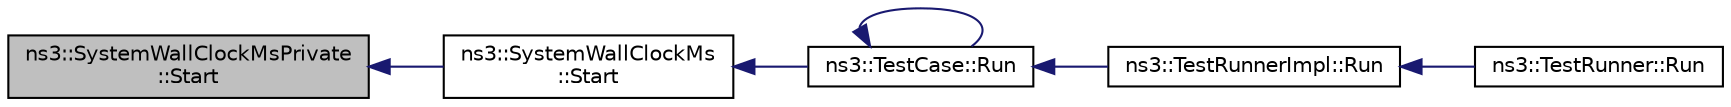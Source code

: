 digraph "ns3::SystemWallClockMsPrivate::Start"
{
  edge [fontname="Helvetica",fontsize="10",labelfontname="Helvetica",labelfontsize="10"];
  node [fontname="Helvetica",fontsize="10",shape=record];
  rankdir="LR";
  Node1 [label="ns3::SystemWallClockMsPrivate\l::Start",height=0.2,width=0.4,color="black", fillcolor="grey75", style="filled", fontcolor="black"];
  Node1 -> Node2 [dir="back",color="midnightblue",fontsize="10",style="solid"];
  Node2 [label="ns3::SystemWallClockMs\l::Start",height=0.2,width=0.4,color="black", fillcolor="white", style="filled",URL="$dc/dd4/classns3_1_1SystemWallClockMs.html#a1dcad7d164d74380ce65a76e0ec30b3f"];
  Node2 -> Node3 [dir="back",color="midnightblue",fontsize="10",style="solid"];
  Node3 [label="ns3::TestCase::Run",height=0.2,width=0.4,color="black", fillcolor="white", style="filled",URL="$dd/d88/classns3_1_1TestCase.html#abd20623e3e8fcb6bd4ec69e93f32f621",tooltip="Actually run this TestCase. "];
  Node3 -> Node3 [dir="back",color="midnightblue",fontsize="10",style="solid"];
  Node3 -> Node4 [dir="back",color="midnightblue",fontsize="10",style="solid"];
  Node4 [label="ns3::TestRunnerImpl::Run",height=0.2,width=0.4,color="black", fillcolor="white", style="filled",URL="$d7/d71/classns3_1_1TestRunnerImpl.html#aab866f90a3b2d8fa20dabded33e35012"];
  Node4 -> Node5 [dir="back",color="midnightblue",fontsize="10",style="solid"];
  Node5 [label="ns3::TestRunner::Run",height=0.2,width=0.4,color="black", fillcolor="white", style="filled",URL="$d4/dc8/classns3_1_1TestRunner.html#ae581562d0c0d0525e7e0444451ef352c"];
}
